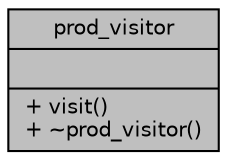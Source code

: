 digraph "prod_visitor"
{
 // LATEX_PDF_SIZE
  edge [fontname="Helvetica",fontsize="10",labelfontname="Helvetica",labelfontsize="10"];
  node [fontname="Helvetica",fontsize="10",shape=record];
  Node1 [label="{prod_visitor\n||+ visit()\l+ ~prod_visitor()\l}",height=0.2,width=0.4,color="black", fillcolor="grey75", style="filled", fontcolor="black",tooltip="Base class for walking the AST."];
}

